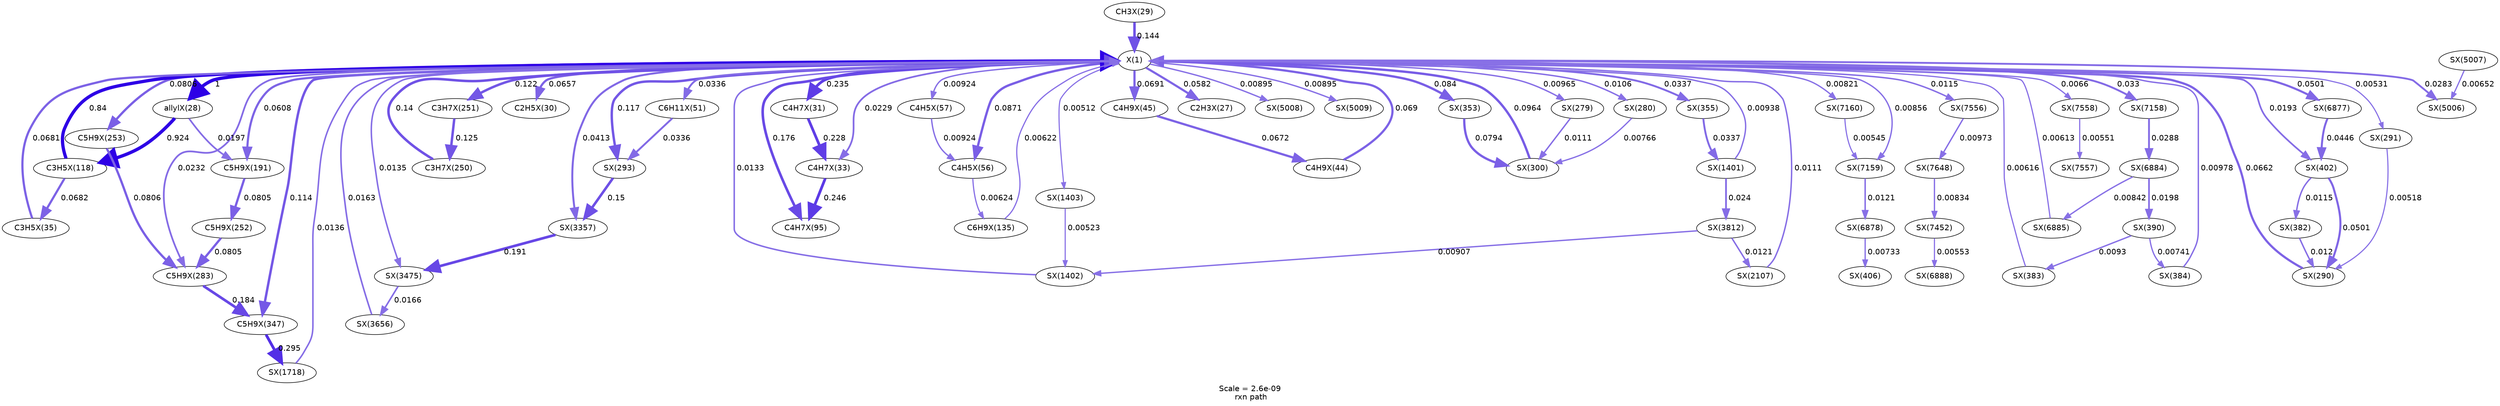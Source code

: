 digraph reaction_paths {
center=1;
s95 -> s97[fontname="Helvetica", style="setlinewidth(3.85)", arrowsize=1.93, color="0.7, 0.558, 0.9"
, label=" 0.0582"];
s95 -> s101[fontname="Helvetica", style="setlinewidth(4.91)", arrowsize=2.45, color="0.7, 0.735, 0.9"
, label=" 0.235"];
s95 -> s103[fontname="Helvetica", style="setlinewidth(3.15)", arrowsize=1.57, color="0.7, 0.523, 0.9"
, label=" 0.0229"];
s95 -> s115[fontname="Helvetica", style="setlinewidth(4.69)", arrowsize=2.34, color="0.7, 0.676, 0.9"
, label=" 0.176"];
s95 -> s110[fontname="Helvetica", style="setlinewidth(4.16)", arrowsize=2.08, color="0.7, 0.587, 0.9"
, label=" 0.0871"];
s95 -> s111[fontname="Helvetica", style="setlinewidth(2.46)", arrowsize=1.23, color="0.7, 0.509, 0.9"
, label=" 0.00924"];
s95 -> s98[fontname="Helvetica", style="setlinewidth(6)", arrowsize=3, color="0.7, 1.5, 0.9"
, label=" 1"];
s118 -> s95[fontname="Helvetica", style="setlinewidth(5.87)", arrowsize=2.93, color="0.7, 1.34, 0.9"
, label=" 0.84"];
s105 -> s95[fontname="Helvetica", style="setlinewidth(3.97)", arrowsize=1.99, color="0.7, 0.568, 0.9"
, label=" 0.0681"];
s99 -> s95[fontname="Helvetica", style="setlinewidth(4.54)", arrowsize=2.27, color="0.7, 0.644, 0.9"
, label=" 0.144"];
s95 -> s100[fontname="Helvetica", style="setlinewidth(3.94)", arrowsize=1.97, color="0.7, 0.566, 0.9"
, label=" 0.0657"];
s95 -> s132[fontname="Helvetica", style="setlinewidth(4.41)", arrowsize=2.21, color="0.7, 0.622, 0.9"
, label=" 0.122"];
s131 -> s95[fontname="Helvetica", style="setlinewidth(4.52)", arrowsize=2.26, color="0.7, 0.64, 0.9"
, label=" 0.14"];
s119 -> s95[fontname="Helvetica", style="setlinewidth(2.16)", arrowsize=1.08, color="0.7, 0.506, 0.9"
, label=" 0.00622"];
s95 -> s143[fontname="Helvetica", style="setlinewidth(4.36)", arrowsize=2.18, color="0.7, 0.614, 0.9"
, label=" 0.114"];
s95 -> s137[fontname="Helvetica", style="setlinewidth(3.16)", arrowsize=1.58, color="0.7, 0.523, 0.9"
, label=" 0.0232"];
s185 -> s95[fontname="Helvetica", style="setlinewidth(2.76)", arrowsize=1.38, color="0.7, 0.514, 0.9"
, label=" 0.0136"];
s95 -> s134[fontname="Helvetica", style="setlinewidth(4.1)", arrowsize=2.05, color="0.7, 0.581, 0.9"
, label=" 0.0806"];
s95 -> s141[fontname="Helvetica", style="setlinewidth(4.38)", arrowsize=2.19, color="0.7, 0.617, 0.9"
, label=" 0.117"];
s95 -> s216[fontname="Helvetica", style="setlinewidth(3.59)", arrowsize=1.8, color="0.7, 0.541, 0.9"
, label=" 0.0413"];
s95 -> s109[fontname="Helvetica", style="setlinewidth(3.44)", arrowsize=1.72, color="0.7, 0.534, 0.9"
, label=" 0.0336"];
s95 -> s217[fontname="Helvetica", style="setlinewidth(2.75)", arrowsize=1.37, color="0.7, 0.513, 0.9"
, label=" 0.0135"];
s187 -> s95[fontname="Helvetica", style="setlinewidth(2.6)", arrowsize=1.3, color="0.7, 0.511, 0.9"
, label=" 0.0111"];
s178 -> s95[fontname="Helvetica", style="setlinewidth(2.48)", arrowsize=1.24, color="0.7, 0.509, 0.9"
, label=" 0.00938"];
s179 -> s95[fontname="Helvetica", style="setlinewidth(2.74)", arrowsize=1.37, color="0.7, 0.513, 0.9"
, label=" 0.0133"];
s95 -> s180[fontname="Helvetica", style="setlinewidth(2.02)", arrowsize=1.01, color="0.7, 0.505, 0.9"
, label=" 0.00512"];
s95 -> s146[fontname="Helvetica", style="setlinewidth(3.44)", arrowsize=1.72, color="0.7, 0.534, 0.9"
, label=" 0.0337"];
s95 -> s232[fontname="Helvetica", style="setlinewidth(3.31)", arrowsize=1.65, color="0.7, 0.528, 0.9"
, label=" 0.0283"];
s95 -> s234[fontname="Helvetica", style="setlinewidth(2.44)", arrowsize=1.22, color="0.7, 0.509, 0.9"
, label=" 0.00895"];
s95 -> s235[fontname="Helvetica", style="setlinewidth(2.44)", arrowsize=1.22, color="0.7, 0.509, 0.9"
, label=" 0.00895"];
s219 -> s95[fontname="Helvetica", style="setlinewidth(2.89)", arrowsize=1.45, color="0.7, 0.516, 0.9"
, label=" 0.0163"];
s95 -> s107[fontname="Helvetica", style="setlinewidth(3.98)", arrowsize=1.99, color="0.7, 0.569, 0.9"
, label=" 0.0691"];
s106 -> s95[fontname="Helvetica", style="setlinewidth(3.98)", arrowsize=1.99, color="0.7, 0.569, 0.9"
, label=" 0.069"];
s95 -> s145[fontname="Helvetica", style="setlinewidth(4.13)", arrowsize=2.07, color="0.7, 0.584, 0.9"
, label=" 0.084"];
s142 -> s95[fontname="Helvetica", style="setlinewidth(4.23)", arrowsize=2.12, color="0.7, 0.596, 0.9"
, label=" 0.0964"];
s95 -> s135[fontname="Helvetica", style="setlinewidth(2.5)", arrowsize=1.25, color="0.7, 0.51, 0.9"
, label=" 0.00965"];
s95 -> s254[fontname="Helvetica", style="setlinewidth(2.37)", arrowsize=1.19, color="0.7, 0.508, 0.9"
, label=" 0.00821"];
s95 -> s270[fontname="Helvetica", style="setlinewidth(2.63)", arrowsize=1.31, color="0.7, 0.511, 0.9"
, label=" 0.0115"];
s95 -> s136[fontname="Helvetica", style="setlinewidth(2.57)", arrowsize=1.29, color="0.7, 0.511, 0.9"
, label=" 0.0106"];
s95 -> s252[fontname="Helvetica", style="setlinewidth(3.42)", arrowsize=1.71, color="0.7, 0.533, 0.9"
, label=" 0.033"];
s95 -> s272[fontname="Helvetica", style="setlinewidth(2.21)", arrowsize=1.1, color="0.7, 0.507, 0.9"
, label=" 0.0066"];
s95 -> s245[fontname="Helvetica", style="setlinewidth(3.74)", arrowsize=1.87, color="0.7, 0.55, 0.9"
, label=" 0.0501"];
s95 -> s151[fontname="Helvetica", style="setlinewidth(3.02)", arrowsize=1.51, color="0.7, 0.519, 0.9"
, label=" 0.0193"];
s139 -> s95[fontname="Helvetica", style="setlinewidth(3.95)", arrowsize=1.97, color="0.7, 0.566, 0.9"
, label=" 0.0662"];
s249 -> s95[fontname="Helvetica", style="setlinewidth(2.15)", arrowsize=1.08, color="0.7, 0.506, 0.9"
, label=" 0.00613"];
s95 -> s124[fontname="Helvetica", style="setlinewidth(3.89)", arrowsize=1.94, color="0.7, 0.561, 0.9"
, label=" 0.0608"];
s95 -> s253[fontname="Helvetica", style="setlinewidth(2.41)", arrowsize=1.2, color="0.7, 0.509, 0.9"
, label=" 0.00856"];
s148 -> s95[fontname="Helvetica", style="setlinewidth(2.16)", arrowsize=1.08, color="0.7, 0.506, 0.9"
, label=" 0.00616"];
s149 -> s95[fontname="Helvetica", style="setlinewidth(2.51)", arrowsize=1.25, color="0.7, 0.51, 0.9"
, label=" 0.00978"];
s95 -> s140[fontname="Helvetica", style="setlinewidth(2.05)", arrowsize=1.02, color="0.7, 0.505, 0.9"
, label=" 0.00531"];
s101 -> s103[fontname="Helvetica", style="setlinewidth(4.89)", arrowsize=2.44, color="0.7, 0.728, 0.9"
, label=" 0.228"];
s103 -> s115[fontname="Helvetica", style="setlinewidth(4.94)", arrowsize=2.47, color="0.7, 0.746, 0.9"
, label=" 0.246"];
s111 -> s110[fontname="Helvetica", style="setlinewidth(2.46)", arrowsize=1.23, color="0.7, 0.509, 0.9"
, label=" 0.00924"];
s110 -> s119[fontname="Helvetica", style="setlinewidth(2.17)", arrowsize=1.08, color="0.7, 0.506, 0.9"
, label=" 0.00624"];
s98 -> s118[fontname="Helvetica", style="setlinewidth(5.94)", arrowsize=2.97, color="0.7, 1.42, 0.9"
, label=" 0.924"];
s98 -> s124[fontname="Helvetica", style="setlinewidth(3.03)", arrowsize=1.52, color="0.7, 0.52, 0.9"
, label=" 0.0197"];
s118 -> s105[fontname="Helvetica", style="setlinewidth(3.97)", arrowsize=1.99, color="0.7, 0.568, 0.9"
, label=" 0.0682"];
s132 -> s131[fontname="Helvetica", style="setlinewidth(4.43)", arrowsize=2.21, color="0.7, 0.625, 0.9"
, label=" 0.125"];
s137 -> s143[fontname="Helvetica", style="setlinewidth(4.72)", arrowsize=2.36, color="0.7, 0.684, 0.9"
, label=" 0.184"];
s143 -> s185[fontname="Helvetica", style="setlinewidth(5.08)", arrowsize=2.54, color="0.7, 0.795, 0.9"
, label=" 0.295"];
s133 -> s137[fontname="Helvetica", style="setlinewidth(4.1)", arrowsize=2.05, color="0.7, 0.58, 0.9"
, label=" 0.0805"];
s134 -> s137[fontname="Helvetica", style="setlinewidth(4.1)", arrowsize=2.05, color="0.7, 0.581, 0.9"
, label=" 0.0806"];
s124 -> s133[fontname="Helvetica", style="setlinewidth(4.1)", arrowsize=2.05, color="0.7, 0.58, 0.9"
, label=" 0.0805"];
s141 -> s216[fontname="Helvetica", style="setlinewidth(4.57)", arrowsize=2.28, color="0.7, 0.65, 0.9"
, label=" 0.15"];
s109 -> s141[fontname="Helvetica", style="setlinewidth(3.44)", arrowsize=1.72, color="0.7, 0.534, 0.9"
, label=" 0.0336"];
s216 -> s217[fontname="Helvetica", style="setlinewidth(4.75)", arrowsize=2.38, color="0.7, 0.691, 0.9"
, label=" 0.191"];
s217 -> s219[fontname="Helvetica", style="setlinewidth(2.9)", arrowsize=1.45, color="0.7, 0.517, 0.9"
, label=" 0.0166"];
s220 -> s187[fontname="Helvetica", style="setlinewidth(2.66)", arrowsize=1.33, color="0.7, 0.512, 0.9"
, label=" 0.0121"];
s178 -> s220[fontname="Helvetica", style="setlinewidth(3.18)", arrowsize=1.59, color="0.7, 0.524, 0.9"
, label=" 0.024"];
s220 -> s179[fontname="Helvetica", style="setlinewidth(2.45)", arrowsize=1.23, color="0.7, 0.509, 0.9"
, label=" 0.00907"];
s146 -> s178[fontname="Helvetica", style="setlinewidth(3.44)", arrowsize=1.72, color="0.7, 0.534, 0.9"
, label=" 0.0337"];
s180 -> s179[fontname="Helvetica", style="setlinewidth(2.03)", arrowsize=1.02, color="0.7, 0.505, 0.9"
, label=" 0.00523"];
s233 -> s232[fontname="Helvetica", style="setlinewidth(2.2)", arrowsize=1.1, color="0.7, 0.507, 0.9"
, label=" 0.00652"];
s107 -> s106[fontname="Helvetica", style="setlinewidth(3.96)", arrowsize=1.98, color="0.7, 0.567, 0.9"
, label=" 0.0672"];
s145 -> s142[fontname="Helvetica", style="setlinewidth(4.09)", arrowsize=2.04, color="0.7, 0.579, 0.9"
, label=" 0.0794"];
s135 -> s142[fontname="Helvetica", style="setlinewidth(2.6)", arrowsize=1.3, color="0.7, 0.511, 0.9"
, label=" 0.0111"];
s136 -> s142[fontname="Helvetica", style="setlinewidth(2.32)", arrowsize=1.16, color="0.7, 0.508, 0.9"
, label=" 0.00766"];
s254 -> s253[fontname="Helvetica", style="setlinewidth(2.07)", arrowsize=1.03, color="0.7, 0.505, 0.9"
, label=" 0.00545"];
s270 -> s273[fontname="Helvetica", style="setlinewidth(2.5)", arrowsize=1.25, color="0.7, 0.51, 0.9"
, label=" 0.00973"];
s252 -> s248[fontname="Helvetica", style="setlinewidth(3.32)", arrowsize=1.66, color="0.7, 0.529, 0.9"
, label=" 0.0288"];
s272 -> s271[fontname="Helvetica", style="setlinewidth(2.07)", arrowsize=1.04, color="0.7, 0.506, 0.9"
, label=" 0.00551"];
s245 -> s151[fontname="Helvetica", style="setlinewidth(3.65)", arrowsize=1.83, color="0.7, 0.545, 0.9"
, label=" 0.0446"];
s151 -> s139[fontname="Helvetica", style="setlinewidth(3.74)", arrowsize=1.87, color="0.7, 0.55, 0.9"
, label=" 0.0501"];
s151 -> s147[fontname="Helvetica", style="setlinewidth(2.63)", arrowsize=1.31, color="0.7, 0.512, 0.9"
, label=" 0.0115"];
s248 -> s150[fontname="Helvetica", style="setlinewidth(3.04)", arrowsize=1.52, color="0.7, 0.52, 0.9"
, label=" 0.0198"];
s248 -> s249[fontname="Helvetica", style="setlinewidth(2.39)", arrowsize=1.2, color="0.7, 0.508, 0.9"
, label=" 0.00842"];
s147 -> s139[fontname="Helvetica", style="setlinewidth(2.66)", arrowsize=1.33, color="0.7, 0.512, 0.9"
, label=" 0.012"];
s140 -> s139[fontname="Helvetica", style="setlinewidth(2.03)", arrowsize=1.01, color="0.7, 0.505, 0.9"
, label=" 0.00518"];
s150 -> s148[fontname="Helvetica", style="setlinewidth(2.47)", arrowsize=1.23, color="0.7, 0.509, 0.9"
, label=" 0.0093"];
s150 -> s149[fontname="Helvetica", style="setlinewidth(2.3)", arrowsize=1.15, color="0.7, 0.507, 0.9"
, label=" 0.00741"];
s273 -> s262[fontname="Helvetica", style="setlinewidth(2.39)", arrowsize=1.19, color="0.7, 0.508, 0.9"
, label=" 0.00834"];
s262 -> s250[fontname="Helvetica", style="setlinewidth(2.08)", arrowsize=1.04, color="0.7, 0.506, 0.9"
, label=" 0.00553"];
s253 -> s246[fontname="Helvetica", style="setlinewidth(2.67)", arrowsize=1.33, color="0.7, 0.512, 0.9"
, label=" 0.0121"];
s246 -> s152[fontname="Helvetica", style="setlinewidth(2.29)", arrowsize=1.14, color="0.7, 0.507, 0.9"
, label=" 0.00733"];
s95 [ fontname="Helvetica", label="X(1)"];
s97 [ fontname="Helvetica", label="C2H3X(27)"];
s98 [ fontname="Helvetica", label="allylX(28)"];
s99 [ fontname="Helvetica", label="CH3X(29)"];
s100 [ fontname="Helvetica", label="C2H5X(30)"];
s101 [ fontname="Helvetica", label="C4H7X(31)"];
s103 [ fontname="Helvetica", label="C4H7X(33)"];
s105 [ fontname="Helvetica", label="C3H5X(35)"];
s106 [ fontname="Helvetica", label="C4H9X(44)"];
s107 [ fontname="Helvetica", label="C4H9X(45)"];
s109 [ fontname="Helvetica", label="C6H11X(51)"];
s110 [ fontname="Helvetica", label="C4H5X(56)"];
s111 [ fontname="Helvetica", label="C4H5X(57)"];
s115 [ fontname="Helvetica", label="C4H7X(95)"];
s118 [ fontname="Helvetica", label="C3H5X(118)"];
s119 [ fontname="Helvetica", label="C6H9X(135)"];
s124 [ fontname="Helvetica", label="C5H9X(191)"];
s131 [ fontname="Helvetica", label="C3H7X(250)"];
s132 [ fontname="Helvetica", label="C3H7X(251)"];
s133 [ fontname="Helvetica", label="C5H9X(252)"];
s134 [ fontname="Helvetica", label="C5H9X(253)"];
s135 [ fontname="Helvetica", label="SX(279)"];
s136 [ fontname="Helvetica", label="SX(280)"];
s137 [ fontname="Helvetica", label="C5H9X(283)"];
s139 [ fontname="Helvetica", label="SX(290)"];
s140 [ fontname="Helvetica", label="SX(291)"];
s141 [ fontname="Helvetica", label="SX(293)"];
s142 [ fontname="Helvetica", label="SX(300)"];
s143 [ fontname="Helvetica", label="C5H9X(347)"];
s145 [ fontname="Helvetica", label="SX(353)"];
s146 [ fontname="Helvetica", label="SX(355)"];
s147 [ fontname="Helvetica", label="SX(382)"];
s148 [ fontname="Helvetica", label="SX(383)"];
s149 [ fontname="Helvetica", label="SX(384)"];
s150 [ fontname="Helvetica", label="SX(390)"];
s151 [ fontname="Helvetica", label="SX(402)"];
s152 [ fontname="Helvetica", label="SX(406)"];
s178 [ fontname="Helvetica", label="SX(1401)"];
s179 [ fontname="Helvetica", label="SX(1402)"];
s180 [ fontname="Helvetica", label="SX(1403)"];
s185 [ fontname="Helvetica", label="SX(1718)"];
s187 [ fontname="Helvetica", label="SX(2107)"];
s216 [ fontname="Helvetica", label="SX(3357)"];
s217 [ fontname="Helvetica", label="SX(3475)"];
s219 [ fontname="Helvetica", label="SX(3656)"];
s220 [ fontname="Helvetica", label="SX(3812)"];
s232 [ fontname="Helvetica", label="SX(5006)"];
s233 [ fontname="Helvetica", label="SX(5007)"];
s234 [ fontname="Helvetica", label="SX(5008)"];
s235 [ fontname="Helvetica", label="SX(5009)"];
s245 [ fontname="Helvetica", label="SX(6877)"];
s246 [ fontname="Helvetica", label="SX(6878)"];
s248 [ fontname="Helvetica", label="SX(6884)"];
s249 [ fontname="Helvetica", label="SX(6885)"];
s250 [ fontname="Helvetica", label="SX(6888)"];
s252 [ fontname="Helvetica", label="SX(7158)"];
s253 [ fontname="Helvetica", label="SX(7159)"];
s254 [ fontname="Helvetica", label="SX(7160)"];
s262 [ fontname="Helvetica", label="SX(7452)"];
s270 [ fontname="Helvetica", label="SX(7556)"];
s271 [ fontname="Helvetica", label="SX(7557)"];
s272 [ fontname="Helvetica", label="SX(7558)"];
s273 [ fontname="Helvetica", label="SX(7648)"];
 label = "Scale = 2.6e-09\l rxn path";
 fontname = "Helvetica";
}
